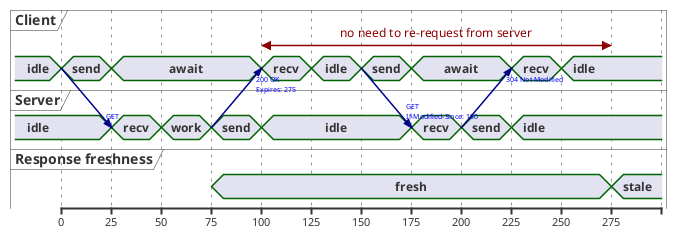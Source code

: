 @startuml
concise "Client" as Client
concise "Server" as Server
concise "Response freshness" as Cache

<style>
arrow {
	FontName SansSerif
	FontSize 7
	FontColor blue
}
</style>



Server is idle
Client is idle

@Client
0 is send
Client -> Server@+25 : GET
+25 is await
+75 is recv
+25 is idle
+25 is send
Client -> Server@+25 : GET\nIf-Modified-Since: 150
+25 is await
+50 is recv
+25 is idle
@100 <-> @275 : no need to re-request from server

@Server
25 is recv
+25 is work
+25 is send
Server -> Client@+25 : 200 OK\nExpires: 275
+25 is idle
+75 is recv
+25 is send
Server -> Client@+25 : 304 Not Modified
+25 is idle

@Cache
75 is fresh
+200 is stale
@enduml
